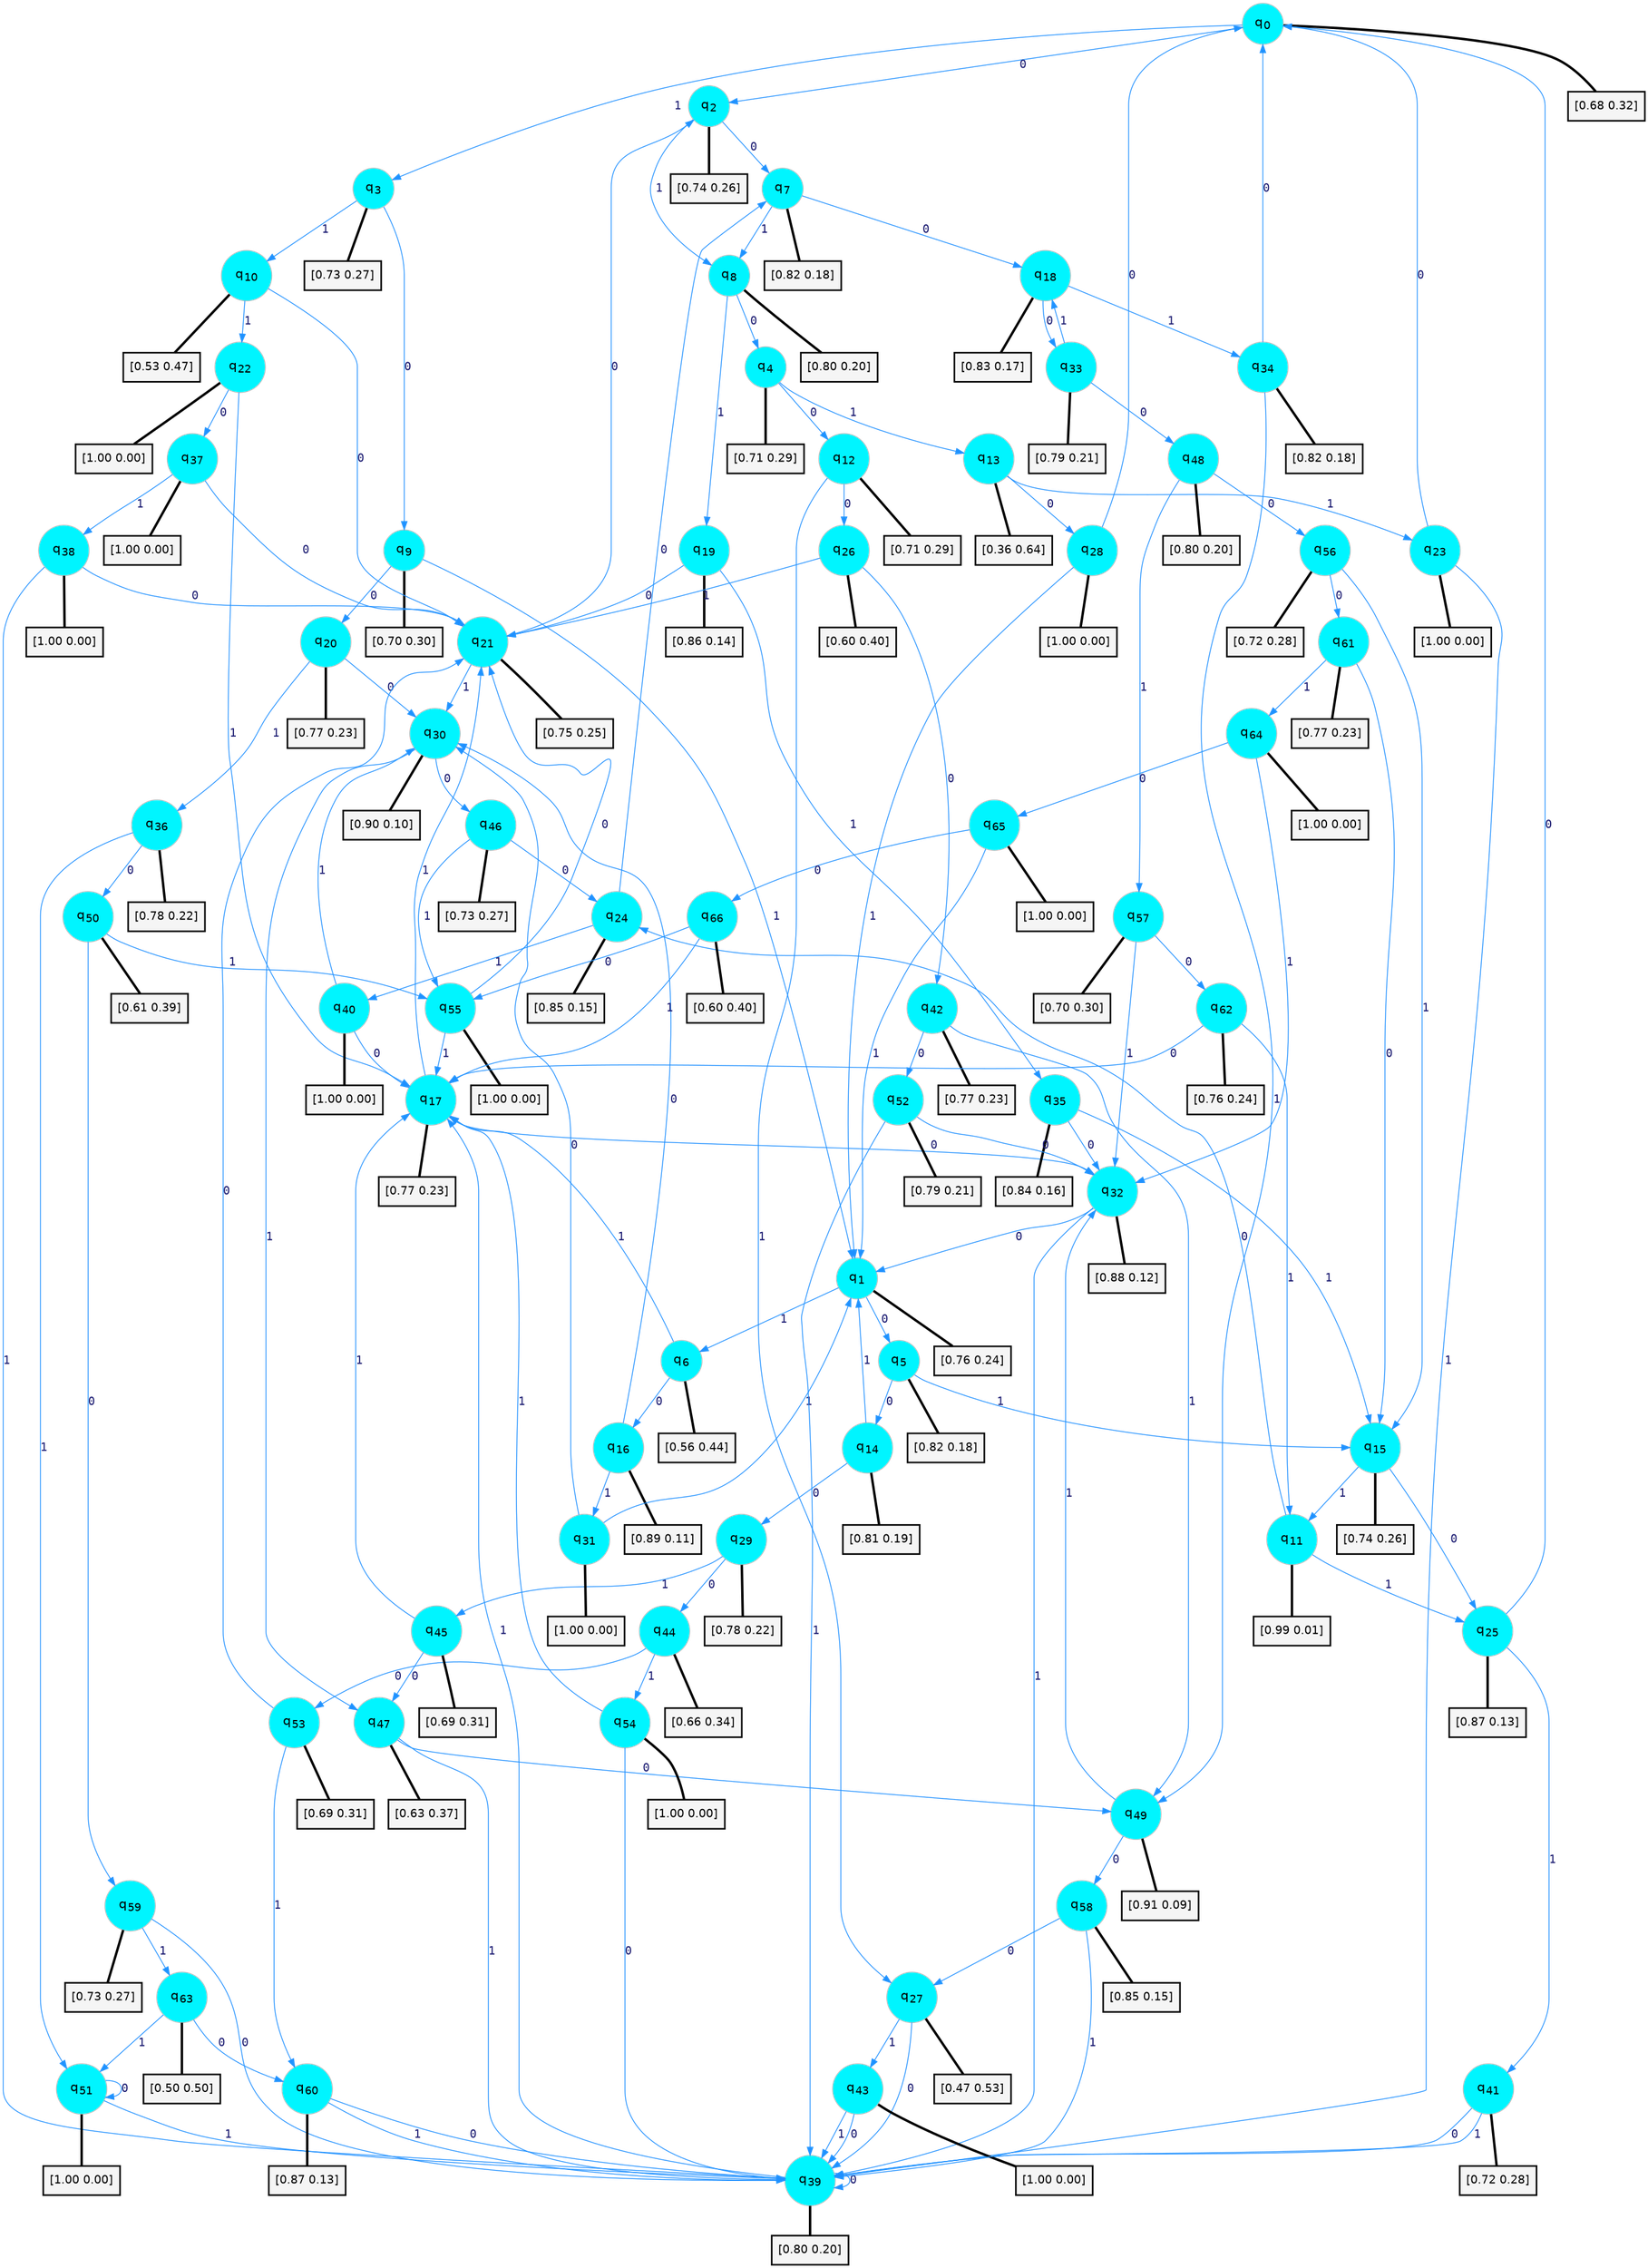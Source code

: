 digraph G {
graph [
bgcolor=transparent, dpi=300, rankdir=TD, size="40,25"];
node [
color=gray, fillcolor=turquoise1, fontcolor=black, fontname=Helvetica, fontsize=16, fontweight=bold, shape=circle, style=filled];
edge [
arrowsize=1, color=dodgerblue1, fontcolor=midnightblue, fontname=courier, fontweight=bold, penwidth=1, style=solid, weight=20];
0[label=<q<SUB>0</SUB>>];
1[label=<q<SUB>1</SUB>>];
2[label=<q<SUB>2</SUB>>];
3[label=<q<SUB>3</SUB>>];
4[label=<q<SUB>4</SUB>>];
5[label=<q<SUB>5</SUB>>];
6[label=<q<SUB>6</SUB>>];
7[label=<q<SUB>7</SUB>>];
8[label=<q<SUB>8</SUB>>];
9[label=<q<SUB>9</SUB>>];
10[label=<q<SUB>10</SUB>>];
11[label=<q<SUB>11</SUB>>];
12[label=<q<SUB>12</SUB>>];
13[label=<q<SUB>13</SUB>>];
14[label=<q<SUB>14</SUB>>];
15[label=<q<SUB>15</SUB>>];
16[label=<q<SUB>16</SUB>>];
17[label=<q<SUB>17</SUB>>];
18[label=<q<SUB>18</SUB>>];
19[label=<q<SUB>19</SUB>>];
20[label=<q<SUB>20</SUB>>];
21[label=<q<SUB>21</SUB>>];
22[label=<q<SUB>22</SUB>>];
23[label=<q<SUB>23</SUB>>];
24[label=<q<SUB>24</SUB>>];
25[label=<q<SUB>25</SUB>>];
26[label=<q<SUB>26</SUB>>];
27[label=<q<SUB>27</SUB>>];
28[label=<q<SUB>28</SUB>>];
29[label=<q<SUB>29</SUB>>];
30[label=<q<SUB>30</SUB>>];
31[label=<q<SUB>31</SUB>>];
32[label=<q<SUB>32</SUB>>];
33[label=<q<SUB>33</SUB>>];
34[label=<q<SUB>34</SUB>>];
35[label=<q<SUB>35</SUB>>];
36[label=<q<SUB>36</SUB>>];
37[label=<q<SUB>37</SUB>>];
38[label=<q<SUB>38</SUB>>];
39[label=<q<SUB>39</SUB>>];
40[label=<q<SUB>40</SUB>>];
41[label=<q<SUB>41</SUB>>];
42[label=<q<SUB>42</SUB>>];
43[label=<q<SUB>43</SUB>>];
44[label=<q<SUB>44</SUB>>];
45[label=<q<SUB>45</SUB>>];
46[label=<q<SUB>46</SUB>>];
47[label=<q<SUB>47</SUB>>];
48[label=<q<SUB>48</SUB>>];
49[label=<q<SUB>49</SUB>>];
50[label=<q<SUB>50</SUB>>];
51[label=<q<SUB>51</SUB>>];
52[label=<q<SUB>52</SUB>>];
53[label=<q<SUB>53</SUB>>];
54[label=<q<SUB>54</SUB>>];
55[label=<q<SUB>55</SUB>>];
56[label=<q<SUB>56</SUB>>];
57[label=<q<SUB>57</SUB>>];
58[label=<q<SUB>58</SUB>>];
59[label=<q<SUB>59</SUB>>];
60[label=<q<SUB>60</SUB>>];
61[label=<q<SUB>61</SUB>>];
62[label=<q<SUB>62</SUB>>];
63[label=<q<SUB>63</SUB>>];
64[label=<q<SUB>64</SUB>>];
65[label=<q<SUB>65</SUB>>];
66[label=<q<SUB>66</SUB>>];
67[label="[0.68 0.32]", shape=box,fontcolor=black, fontname=Helvetica, fontsize=14, penwidth=2, fillcolor=whitesmoke,color=black];
68[label="[0.76 0.24]", shape=box,fontcolor=black, fontname=Helvetica, fontsize=14, penwidth=2, fillcolor=whitesmoke,color=black];
69[label="[0.74 0.26]", shape=box,fontcolor=black, fontname=Helvetica, fontsize=14, penwidth=2, fillcolor=whitesmoke,color=black];
70[label="[0.73 0.27]", shape=box,fontcolor=black, fontname=Helvetica, fontsize=14, penwidth=2, fillcolor=whitesmoke,color=black];
71[label="[0.71 0.29]", shape=box,fontcolor=black, fontname=Helvetica, fontsize=14, penwidth=2, fillcolor=whitesmoke,color=black];
72[label="[0.82 0.18]", shape=box,fontcolor=black, fontname=Helvetica, fontsize=14, penwidth=2, fillcolor=whitesmoke,color=black];
73[label="[0.56 0.44]", shape=box,fontcolor=black, fontname=Helvetica, fontsize=14, penwidth=2, fillcolor=whitesmoke,color=black];
74[label="[0.82 0.18]", shape=box,fontcolor=black, fontname=Helvetica, fontsize=14, penwidth=2, fillcolor=whitesmoke,color=black];
75[label="[0.80 0.20]", shape=box,fontcolor=black, fontname=Helvetica, fontsize=14, penwidth=2, fillcolor=whitesmoke,color=black];
76[label="[0.70 0.30]", shape=box,fontcolor=black, fontname=Helvetica, fontsize=14, penwidth=2, fillcolor=whitesmoke,color=black];
77[label="[0.53 0.47]", shape=box,fontcolor=black, fontname=Helvetica, fontsize=14, penwidth=2, fillcolor=whitesmoke,color=black];
78[label="[0.99 0.01]", shape=box,fontcolor=black, fontname=Helvetica, fontsize=14, penwidth=2, fillcolor=whitesmoke,color=black];
79[label="[0.71 0.29]", shape=box,fontcolor=black, fontname=Helvetica, fontsize=14, penwidth=2, fillcolor=whitesmoke,color=black];
80[label="[0.36 0.64]", shape=box,fontcolor=black, fontname=Helvetica, fontsize=14, penwidth=2, fillcolor=whitesmoke,color=black];
81[label="[0.81 0.19]", shape=box,fontcolor=black, fontname=Helvetica, fontsize=14, penwidth=2, fillcolor=whitesmoke,color=black];
82[label="[0.74 0.26]", shape=box,fontcolor=black, fontname=Helvetica, fontsize=14, penwidth=2, fillcolor=whitesmoke,color=black];
83[label="[0.89 0.11]", shape=box,fontcolor=black, fontname=Helvetica, fontsize=14, penwidth=2, fillcolor=whitesmoke,color=black];
84[label="[0.77 0.23]", shape=box,fontcolor=black, fontname=Helvetica, fontsize=14, penwidth=2, fillcolor=whitesmoke,color=black];
85[label="[0.83 0.17]", shape=box,fontcolor=black, fontname=Helvetica, fontsize=14, penwidth=2, fillcolor=whitesmoke,color=black];
86[label="[0.86 0.14]", shape=box,fontcolor=black, fontname=Helvetica, fontsize=14, penwidth=2, fillcolor=whitesmoke,color=black];
87[label="[0.77 0.23]", shape=box,fontcolor=black, fontname=Helvetica, fontsize=14, penwidth=2, fillcolor=whitesmoke,color=black];
88[label="[0.75 0.25]", shape=box,fontcolor=black, fontname=Helvetica, fontsize=14, penwidth=2, fillcolor=whitesmoke,color=black];
89[label="[1.00 0.00]", shape=box,fontcolor=black, fontname=Helvetica, fontsize=14, penwidth=2, fillcolor=whitesmoke,color=black];
90[label="[1.00 0.00]", shape=box,fontcolor=black, fontname=Helvetica, fontsize=14, penwidth=2, fillcolor=whitesmoke,color=black];
91[label="[0.85 0.15]", shape=box,fontcolor=black, fontname=Helvetica, fontsize=14, penwidth=2, fillcolor=whitesmoke,color=black];
92[label="[0.87 0.13]", shape=box,fontcolor=black, fontname=Helvetica, fontsize=14, penwidth=2, fillcolor=whitesmoke,color=black];
93[label="[0.60 0.40]", shape=box,fontcolor=black, fontname=Helvetica, fontsize=14, penwidth=2, fillcolor=whitesmoke,color=black];
94[label="[0.47 0.53]", shape=box,fontcolor=black, fontname=Helvetica, fontsize=14, penwidth=2, fillcolor=whitesmoke,color=black];
95[label="[1.00 0.00]", shape=box,fontcolor=black, fontname=Helvetica, fontsize=14, penwidth=2, fillcolor=whitesmoke,color=black];
96[label="[0.78 0.22]", shape=box,fontcolor=black, fontname=Helvetica, fontsize=14, penwidth=2, fillcolor=whitesmoke,color=black];
97[label="[0.90 0.10]", shape=box,fontcolor=black, fontname=Helvetica, fontsize=14, penwidth=2, fillcolor=whitesmoke,color=black];
98[label="[1.00 0.00]", shape=box,fontcolor=black, fontname=Helvetica, fontsize=14, penwidth=2, fillcolor=whitesmoke,color=black];
99[label="[0.88 0.12]", shape=box,fontcolor=black, fontname=Helvetica, fontsize=14, penwidth=2, fillcolor=whitesmoke,color=black];
100[label="[0.79 0.21]", shape=box,fontcolor=black, fontname=Helvetica, fontsize=14, penwidth=2, fillcolor=whitesmoke,color=black];
101[label="[0.82 0.18]", shape=box,fontcolor=black, fontname=Helvetica, fontsize=14, penwidth=2, fillcolor=whitesmoke,color=black];
102[label="[0.84 0.16]", shape=box,fontcolor=black, fontname=Helvetica, fontsize=14, penwidth=2, fillcolor=whitesmoke,color=black];
103[label="[0.78 0.22]", shape=box,fontcolor=black, fontname=Helvetica, fontsize=14, penwidth=2, fillcolor=whitesmoke,color=black];
104[label="[1.00 0.00]", shape=box,fontcolor=black, fontname=Helvetica, fontsize=14, penwidth=2, fillcolor=whitesmoke,color=black];
105[label="[1.00 0.00]", shape=box,fontcolor=black, fontname=Helvetica, fontsize=14, penwidth=2, fillcolor=whitesmoke,color=black];
106[label="[0.80 0.20]", shape=box,fontcolor=black, fontname=Helvetica, fontsize=14, penwidth=2, fillcolor=whitesmoke,color=black];
107[label="[1.00 0.00]", shape=box,fontcolor=black, fontname=Helvetica, fontsize=14, penwidth=2, fillcolor=whitesmoke,color=black];
108[label="[0.72 0.28]", shape=box,fontcolor=black, fontname=Helvetica, fontsize=14, penwidth=2, fillcolor=whitesmoke,color=black];
109[label="[0.77 0.23]", shape=box,fontcolor=black, fontname=Helvetica, fontsize=14, penwidth=2, fillcolor=whitesmoke,color=black];
110[label="[1.00 0.00]", shape=box,fontcolor=black, fontname=Helvetica, fontsize=14, penwidth=2, fillcolor=whitesmoke,color=black];
111[label="[0.66 0.34]", shape=box,fontcolor=black, fontname=Helvetica, fontsize=14, penwidth=2, fillcolor=whitesmoke,color=black];
112[label="[0.69 0.31]", shape=box,fontcolor=black, fontname=Helvetica, fontsize=14, penwidth=2, fillcolor=whitesmoke,color=black];
113[label="[0.73 0.27]", shape=box,fontcolor=black, fontname=Helvetica, fontsize=14, penwidth=2, fillcolor=whitesmoke,color=black];
114[label="[0.63 0.37]", shape=box,fontcolor=black, fontname=Helvetica, fontsize=14, penwidth=2, fillcolor=whitesmoke,color=black];
115[label="[0.80 0.20]", shape=box,fontcolor=black, fontname=Helvetica, fontsize=14, penwidth=2, fillcolor=whitesmoke,color=black];
116[label="[0.91 0.09]", shape=box,fontcolor=black, fontname=Helvetica, fontsize=14, penwidth=2, fillcolor=whitesmoke,color=black];
117[label="[0.61 0.39]", shape=box,fontcolor=black, fontname=Helvetica, fontsize=14, penwidth=2, fillcolor=whitesmoke,color=black];
118[label="[1.00 0.00]", shape=box,fontcolor=black, fontname=Helvetica, fontsize=14, penwidth=2, fillcolor=whitesmoke,color=black];
119[label="[0.79 0.21]", shape=box,fontcolor=black, fontname=Helvetica, fontsize=14, penwidth=2, fillcolor=whitesmoke,color=black];
120[label="[0.69 0.31]", shape=box,fontcolor=black, fontname=Helvetica, fontsize=14, penwidth=2, fillcolor=whitesmoke,color=black];
121[label="[1.00 0.00]", shape=box,fontcolor=black, fontname=Helvetica, fontsize=14, penwidth=2, fillcolor=whitesmoke,color=black];
122[label="[1.00 0.00]", shape=box,fontcolor=black, fontname=Helvetica, fontsize=14, penwidth=2, fillcolor=whitesmoke,color=black];
123[label="[0.72 0.28]", shape=box,fontcolor=black, fontname=Helvetica, fontsize=14, penwidth=2, fillcolor=whitesmoke,color=black];
124[label="[0.70 0.30]", shape=box,fontcolor=black, fontname=Helvetica, fontsize=14, penwidth=2, fillcolor=whitesmoke,color=black];
125[label="[0.85 0.15]", shape=box,fontcolor=black, fontname=Helvetica, fontsize=14, penwidth=2, fillcolor=whitesmoke,color=black];
126[label="[0.73 0.27]", shape=box,fontcolor=black, fontname=Helvetica, fontsize=14, penwidth=2, fillcolor=whitesmoke,color=black];
127[label="[0.87 0.13]", shape=box,fontcolor=black, fontname=Helvetica, fontsize=14, penwidth=2, fillcolor=whitesmoke,color=black];
128[label="[0.77 0.23]", shape=box,fontcolor=black, fontname=Helvetica, fontsize=14, penwidth=2, fillcolor=whitesmoke,color=black];
129[label="[0.76 0.24]", shape=box,fontcolor=black, fontname=Helvetica, fontsize=14, penwidth=2, fillcolor=whitesmoke,color=black];
130[label="[0.50 0.50]", shape=box,fontcolor=black, fontname=Helvetica, fontsize=14, penwidth=2, fillcolor=whitesmoke,color=black];
131[label="[1.00 0.00]", shape=box,fontcolor=black, fontname=Helvetica, fontsize=14, penwidth=2, fillcolor=whitesmoke,color=black];
132[label="[1.00 0.00]", shape=box,fontcolor=black, fontname=Helvetica, fontsize=14, penwidth=2, fillcolor=whitesmoke,color=black];
133[label="[0.60 0.40]", shape=box,fontcolor=black, fontname=Helvetica, fontsize=14, penwidth=2, fillcolor=whitesmoke,color=black];
0->2 [label=0];
0->3 [label=1];
0->67 [arrowhead=none, penwidth=3,color=black];
1->5 [label=0];
1->6 [label=1];
1->68 [arrowhead=none, penwidth=3,color=black];
2->7 [label=0];
2->8 [label=1];
2->69 [arrowhead=none, penwidth=3,color=black];
3->9 [label=0];
3->10 [label=1];
3->70 [arrowhead=none, penwidth=3,color=black];
4->12 [label=0];
4->13 [label=1];
4->71 [arrowhead=none, penwidth=3,color=black];
5->14 [label=0];
5->15 [label=1];
5->72 [arrowhead=none, penwidth=3,color=black];
6->16 [label=0];
6->17 [label=1];
6->73 [arrowhead=none, penwidth=3,color=black];
7->18 [label=0];
7->8 [label=1];
7->74 [arrowhead=none, penwidth=3,color=black];
8->4 [label=0];
8->19 [label=1];
8->75 [arrowhead=none, penwidth=3,color=black];
9->20 [label=0];
9->1 [label=1];
9->76 [arrowhead=none, penwidth=3,color=black];
10->21 [label=0];
10->22 [label=1];
10->77 [arrowhead=none, penwidth=3,color=black];
11->24 [label=0];
11->25 [label=1];
11->78 [arrowhead=none, penwidth=3,color=black];
12->26 [label=0];
12->27 [label=1];
12->79 [arrowhead=none, penwidth=3,color=black];
13->28 [label=0];
13->23 [label=1];
13->80 [arrowhead=none, penwidth=3,color=black];
14->29 [label=0];
14->1 [label=1];
14->81 [arrowhead=none, penwidth=3,color=black];
15->25 [label=0];
15->11 [label=1];
15->82 [arrowhead=none, penwidth=3,color=black];
16->30 [label=0];
16->31 [label=1];
16->83 [arrowhead=none, penwidth=3,color=black];
17->32 [label=0];
17->21 [label=1];
17->84 [arrowhead=none, penwidth=3,color=black];
18->33 [label=0];
18->34 [label=1];
18->85 [arrowhead=none, penwidth=3,color=black];
19->21 [label=0];
19->35 [label=1];
19->86 [arrowhead=none, penwidth=3,color=black];
20->30 [label=0];
20->36 [label=1];
20->87 [arrowhead=none, penwidth=3,color=black];
21->2 [label=0];
21->30 [label=1];
21->88 [arrowhead=none, penwidth=3,color=black];
22->37 [label=0];
22->17 [label=1];
22->89 [arrowhead=none, penwidth=3,color=black];
23->0 [label=0];
23->39 [label=1];
23->90 [arrowhead=none, penwidth=3,color=black];
24->7 [label=0];
24->40 [label=1];
24->91 [arrowhead=none, penwidth=3,color=black];
25->0 [label=0];
25->41 [label=1];
25->92 [arrowhead=none, penwidth=3,color=black];
26->42 [label=0];
26->21 [label=1];
26->93 [arrowhead=none, penwidth=3,color=black];
27->39 [label=0];
27->43 [label=1];
27->94 [arrowhead=none, penwidth=3,color=black];
28->0 [label=0];
28->1 [label=1];
28->95 [arrowhead=none, penwidth=3,color=black];
29->44 [label=0];
29->45 [label=1];
29->96 [arrowhead=none, penwidth=3,color=black];
30->46 [label=0];
30->47 [label=1];
30->97 [arrowhead=none, penwidth=3,color=black];
31->30 [label=0];
31->1 [label=1];
31->98 [arrowhead=none, penwidth=3,color=black];
32->1 [label=0];
32->39 [label=1];
32->99 [arrowhead=none, penwidth=3,color=black];
33->48 [label=0];
33->18 [label=1];
33->100 [arrowhead=none, penwidth=3,color=black];
34->0 [label=0];
34->49 [label=1];
34->101 [arrowhead=none, penwidth=3,color=black];
35->32 [label=0];
35->15 [label=1];
35->102 [arrowhead=none, penwidth=3,color=black];
36->50 [label=0];
36->51 [label=1];
36->103 [arrowhead=none, penwidth=3,color=black];
37->21 [label=0];
37->38 [label=1];
37->104 [arrowhead=none, penwidth=3,color=black];
38->21 [label=0];
38->39 [label=1];
38->105 [arrowhead=none, penwidth=3,color=black];
39->39 [label=0];
39->17 [label=1];
39->106 [arrowhead=none, penwidth=3,color=black];
40->17 [label=0];
40->30 [label=1];
40->107 [arrowhead=none, penwidth=3,color=black];
41->39 [label=0];
41->39 [label=1];
41->108 [arrowhead=none, penwidth=3,color=black];
42->52 [label=0];
42->49 [label=1];
42->109 [arrowhead=none, penwidth=3,color=black];
43->39 [label=0];
43->39 [label=1];
43->110 [arrowhead=none, penwidth=3,color=black];
44->53 [label=0];
44->54 [label=1];
44->111 [arrowhead=none, penwidth=3,color=black];
45->47 [label=0];
45->17 [label=1];
45->112 [arrowhead=none, penwidth=3,color=black];
46->24 [label=0];
46->55 [label=1];
46->113 [arrowhead=none, penwidth=3,color=black];
47->49 [label=0];
47->39 [label=1];
47->114 [arrowhead=none, penwidth=3,color=black];
48->56 [label=0];
48->57 [label=1];
48->115 [arrowhead=none, penwidth=3,color=black];
49->58 [label=0];
49->32 [label=1];
49->116 [arrowhead=none, penwidth=3,color=black];
50->59 [label=0];
50->55 [label=1];
50->117 [arrowhead=none, penwidth=3,color=black];
51->51 [label=0];
51->39 [label=1];
51->118 [arrowhead=none, penwidth=3,color=black];
52->32 [label=0];
52->39 [label=1];
52->119 [arrowhead=none, penwidth=3,color=black];
53->21 [label=0];
53->60 [label=1];
53->120 [arrowhead=none, penwidth=3,color=black];
54->39 [label=0];
54->17 [label=1];
54->121 [arrowhead=none, penwidth=3,color=black];
55->21 [label=0];
55->17 [label=1];
55->122 [arrowhead=none, penwidth=3,color=black];
56->61 [label=0];
56->15 [label=1];
56->123 [arrowhead=none, penwidth=3,color=black];
57->62 [label=0];
57->32 [label=1];
57->124 [arrowhead=none, penwidth=3,color=black];
58->27 [label=0];
58->39 [label=1];
58->125 [arrowhead=none, penwidth=3,color=black];
59->39 [label=0];
59->63 [label=1];
59->126 [arrowhead=none, penwidth=3,color=black];
60->39 [label=0];
60->39 [label=1];
60->127 [arrowhead=none, penwidth=3,color=black];
61->15 [label=0];
61->64 [label=1];
61->128 [arrowhead=none, penwidth=3,color=black];
62->17 [label=0];
62->11 [label=1];
62->129 [arrowhead=none, penwidth=3,color=black];
63->60 [label=0];
63->51 [label=1];
63->130 [arrowhead=none, penwidth=3,color=black];
64->65 [label=0];
64->32 [label=1];
64->131 [arrowhead=none, penwidth=3,color=black];
65->66 [label=0];
65->1 [label=1];
65->132 [arrowhead=none, penwidth=3,color=black];
66->55 [label=0];
66->17 [label=1];
66->133 [arrowhead=none, penwidth=3,color=black];
}
